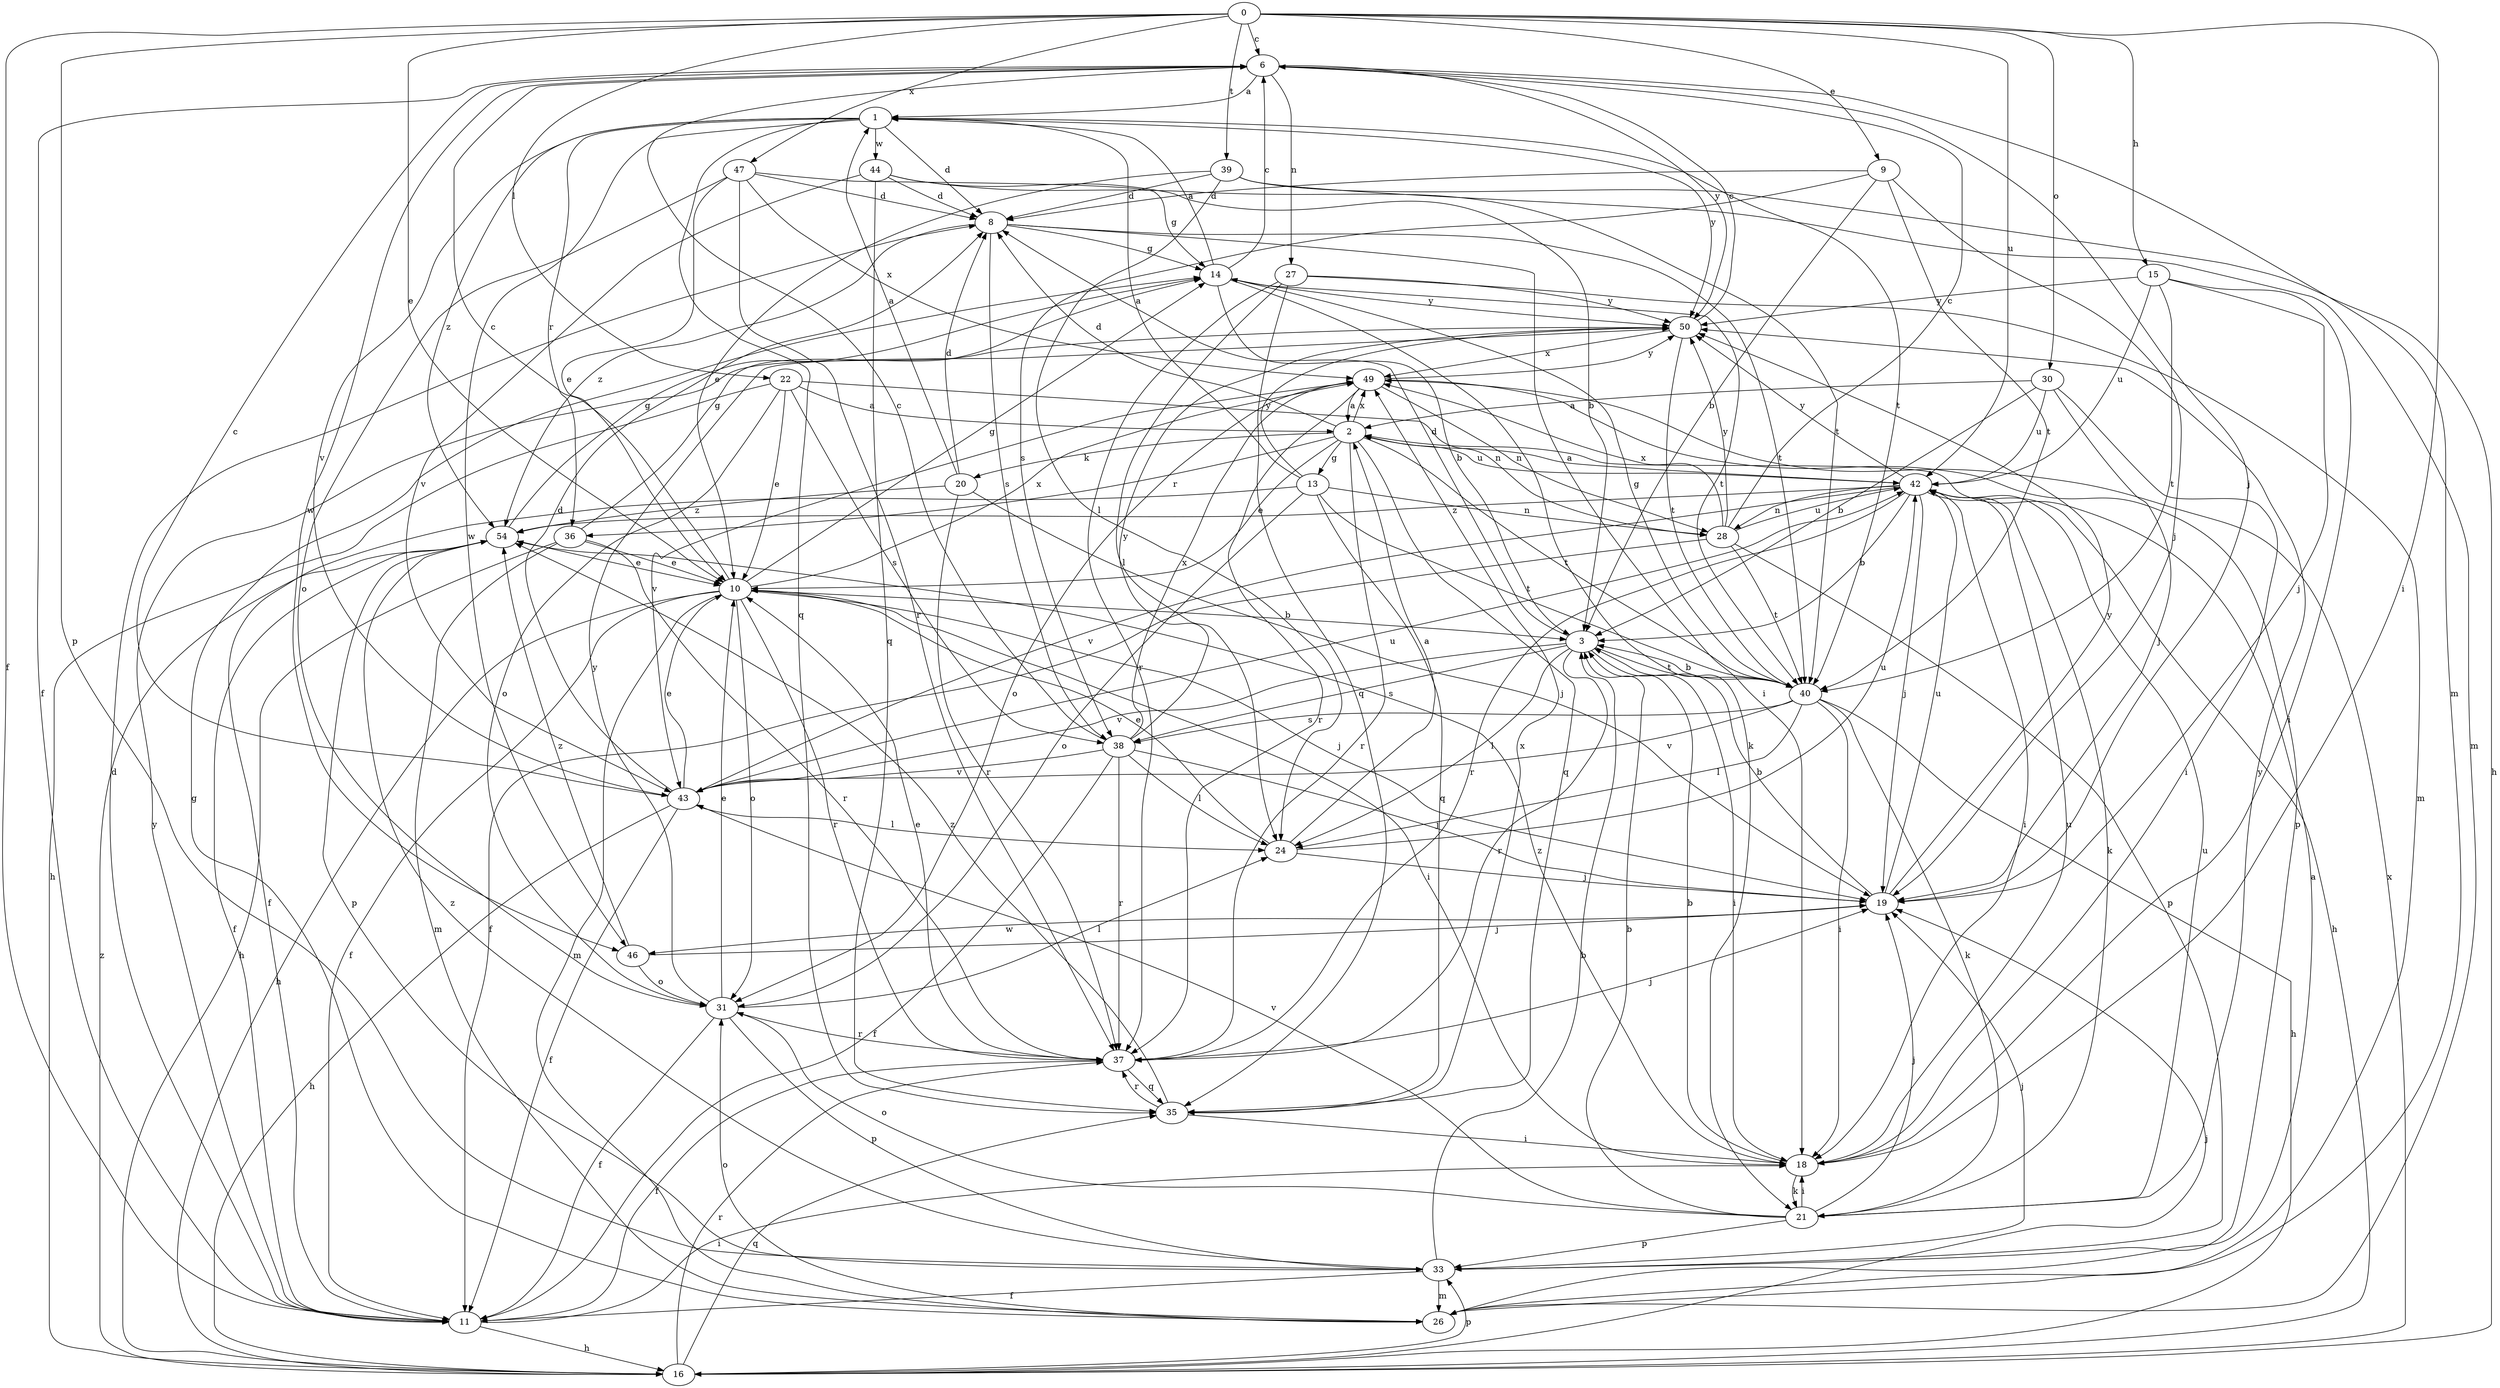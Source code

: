 strict digraph  {
0;
1;
2;
3;
6;
8;
9;
10;
11;
13;
14;
15;
16;
18;
19;
20;
21;
22;
24;
26;
27;
28;
30;
31;
33;
35;
36;
37;
38;
39;
40;
42;
43;
44;
46;
47;
49;
50;
54;
0 -> 6  [label=c];
0 -> 9  [label=e];
0 -> 10  [label=e];
0 -> 11  [label=f];
0 -> 15  [label=h];
0 -> 18  [label=i];
0 -> 22  [label=l];
0 -> 30  [label=o];
0 -> 33  [label=p];
0 -> 39  [label=t];
0 -> 42  [label=u];
0 -> 47  [label=x];
1 -> 8  [label=d];
1 -> 35  [label=q];
1 -> 36  [label=r];
1 -> 40  [label=t];
1 -> 43  [label=v];
1 -> 44  [label=w];
1 -> 46  [label=w];
1 -> 50  [label=y];
1 -> 54  [label=z];
2 -> 8  [label=d];
2 -> 10  [label=e];
2 -> 13  [label=g];
2 -> 20  [label=k];
2 -> 35  [label=q];
2 -> 36  [label=r];
2 -> 37  [label=r];
2 -> 40  [label=t];
2 -> 42  [label=u];
2 -> 49  [label=x];
3 -> 8  [label=d];
3 -> 18  [label=i];
3 -> 24  [label=l];
3 -> 37  [label=r];
3 -> 38  [label=s];
3 -> 40  [label=t];
3 -> 43  [label=v];
6 -> 1  [label=a];
6 -> 11  [label=f];
6 -> 19  [label=j];
6 -> 26  [label=m];
6 -> 27  [label=n];
6 -> 46  [label=w];
6 -> 50  [label=y];
8 -> 14  [label=g];
8 -> 18  [label=i];
8 -> 38  [label=s];
8 -> 40  [label=t];
8 -> 54  [label=z];
9 -> 3  [label=b];
9 -> 8  [label=d];
9 -> 19  [label=j];
9 -> 38  [label=s];
9 -> 40  [label=t];
10 -> 3  [label=b];
10 -> 6  [label=c];
10 -> 11  [label=f];
10 -> 14  [label=g];
10 -> 16  [label=h];
10 -> 18  [label=i];
10 -> 19  [label=j];
10 -> 26  [label=m];
10 -> 31  [label=o];
10 -> 37  [label=r];
10 -> 49  [label=x];
11 -> 8  [label=d];
11 -> 16  [label=h];
11 -> 18  [label=i];
11 -> 50  [label=y];
13 -> 1  [label=a];
13 -> 11  [label=f];
13 -> 28  [label=n];
13 -> 31  [label=o];
13 -> 35  [label=q];
13 -> 40  [label=t];
13 -> 50  [label=y];
14 -> 1  [label=a];
14 -> 3  [label=b];
14 -> 6  [label=c];
14 -> 21  [label=k];
14 -> 40  [label=t];
14 -> 50  [label=y];
15 -> 18  [label=i];
15 -> 19  [label=j];
15 -> 40  [label=t];
15 -> 42  [label=u];
15 -> 50  [label=y];
16 -> 19  [label=j];
16 -> 33  [label=p];
16 -> 35  [label=q];
16 -> 37  [label=r];
16 -> 49  [label=x];
16 -> 54  [label=z];
18 -> 3  [label=b];
18 -> 21  [label=k];
18 -> 42  [label=u];
18 -> 54  [label=z];
19 -> 3  [label=b];
19 -> 42  [label=u];
19 -> 46  [label=w];
19 -> 50  [label=y];
20 -> 1  [label=a];
20 -> 8  [label=d];
20 -> 19  [label=j];
20 -> 37  [label=r];
20 -> 54  [label=z];
21 -> 3  [label=b];
21 -> 18  [label=i];
21 -> 19  [label=j];
21 -> 31  [label=o];
21 -> 33  [label=p];
21 -> 42  [label=u];
21 -> 43  [label=v];
21 -> 50  [label=y];
22 -> 2  [label=a];
22 -> 10  [label=e];
22 -> 16  [label=h];
22 -> 28  [label=n];
22 -> 31  [label=o];
22 -> 38  [label=s];
24 -> 2  [label=a];
24 -> 10  [label=e];
24 -> 19  [label=j];
24 -> 42  [label=u];
26 -> 2  [label=a];
26 -> 14  [label=g];
26 -> 31  [label=o];
27 -> 24  [label=l];
27 -> 26  [label=m];
27 -> 35  [label=q];
27 -> 37  [label=r];
27 -> 50  [label=y];
28 -> 6  [label=c];
28 -> 11  [label=f];
28 -> 33  [label=p];
28 -> 40  [label=t];
28 -> 42  [label=u];
28 -> 49  [label=x];
28 -> 50  [label=y];
30 -> 2  [label=a];
30 -> 3  [label=b];
30 -> 18  [label=i];
30 -> 19  [label=j];
30 -> 42  [label=u];
31 -> 10  [label=e];
31 -> 11  [label=f];
31 -> 24  [label=l];
31 -> 33  [label=p];
31 -> 37  [label=r];
31 -> 50  [label=y];
33 -> 3  [label=b];
33 -> 11  [label=f];
33 -> 19  [label=j];
33 -> 26  [label=m];
33 -> 54  [label=z];
35 -> 18  [label=i];
35 -> 37  [label=r];
35 -> 49  [label=x];
35 -> 54  [label=z];
36 -> 10  [label=e];
36 -> 14  [label=g];
36 -> 16  [label=h];
36 -> 26  [label=m];
36 -> 37  [label=r];
37 -> 10  [label=e];
37 -> 11  [label=f];
37 -> 19  [label=j];
37 -> 35  [label=q];
38 -> 6  [label=c];
38 -> 11  [label=f];
38 -> 19  [label=j];
38 -> 24  [label=l];
38 -> 37  [label=r];
38 -> 43  [label=v];
38 -> 49  [label=x];
38 -> 50  [label=y];
39 -> 8  [label=d];
39 -> 10  [label=e];
39 -> 16  [label=h];
39 -> 24  [label=l];
39 -> 26  [label=m];
40 -> 3  [label=b];
40 -> 14  [label=g];
40 -> 16  [label=h];
40 -> 18  [label=i];
40 -> 21  [label=k];
40 -> 24  [label=l];
40 -> 38  [label=s];
40 -> 43  [label=v];
42 -> 2  [label=a];
42 -> 3  [label=b];
42 -> 16  [label=h];
42 -> 18  [label=i];
42 -> 19  [label=j];
42 -> 21  [label=k];
42 -> 28  [label=n];
42 -> 37  [label=r];
42 -> 43  [label=v];
42 -> 50  [label=y];
42 -> 54  [label=z];
43 -> 6  [label=c];
43 -> 8  [label=d];
43 -> 10  [label=e];
43 -> 11  [label=f];
43 -> 16  [label=h];
43 -> 24  [label=l];
43 -> 42  [label=u];
44 -> 3  [label=b];
44 -> 8  [label=d];
44 -> 35  [label=q];
44 -> 40  [label=t];
44 -> 43  [label=v];
46 -> 19  [label=j];
46 -> 31  [label=o];
46 -> 54  [label=z];
47 -> 8  [label=d];
47 -> 10  [label=e];
47 -> 14  [label=g];
47 -> 31  [label=o];
47 -> 37  [label=r];
47 -> 49  [label=x];
49 -> 2  [label=a];
49 -> 28  [label=n];
49 -> 31  [label=o];
49 -> 33  [label=p];
49 -> 37  [label=r];
49 -> 43  [label=v];
49 -> 50  [label=y];
50 -> 6  [label=c];
50 -> 40  [label=t];
50 -> 49  [label=x];
54 -> 10  [label=e];
54 -> 11  [label=f];
54 -> 14  [label=g];
54 -> 33  [label=p];
}
